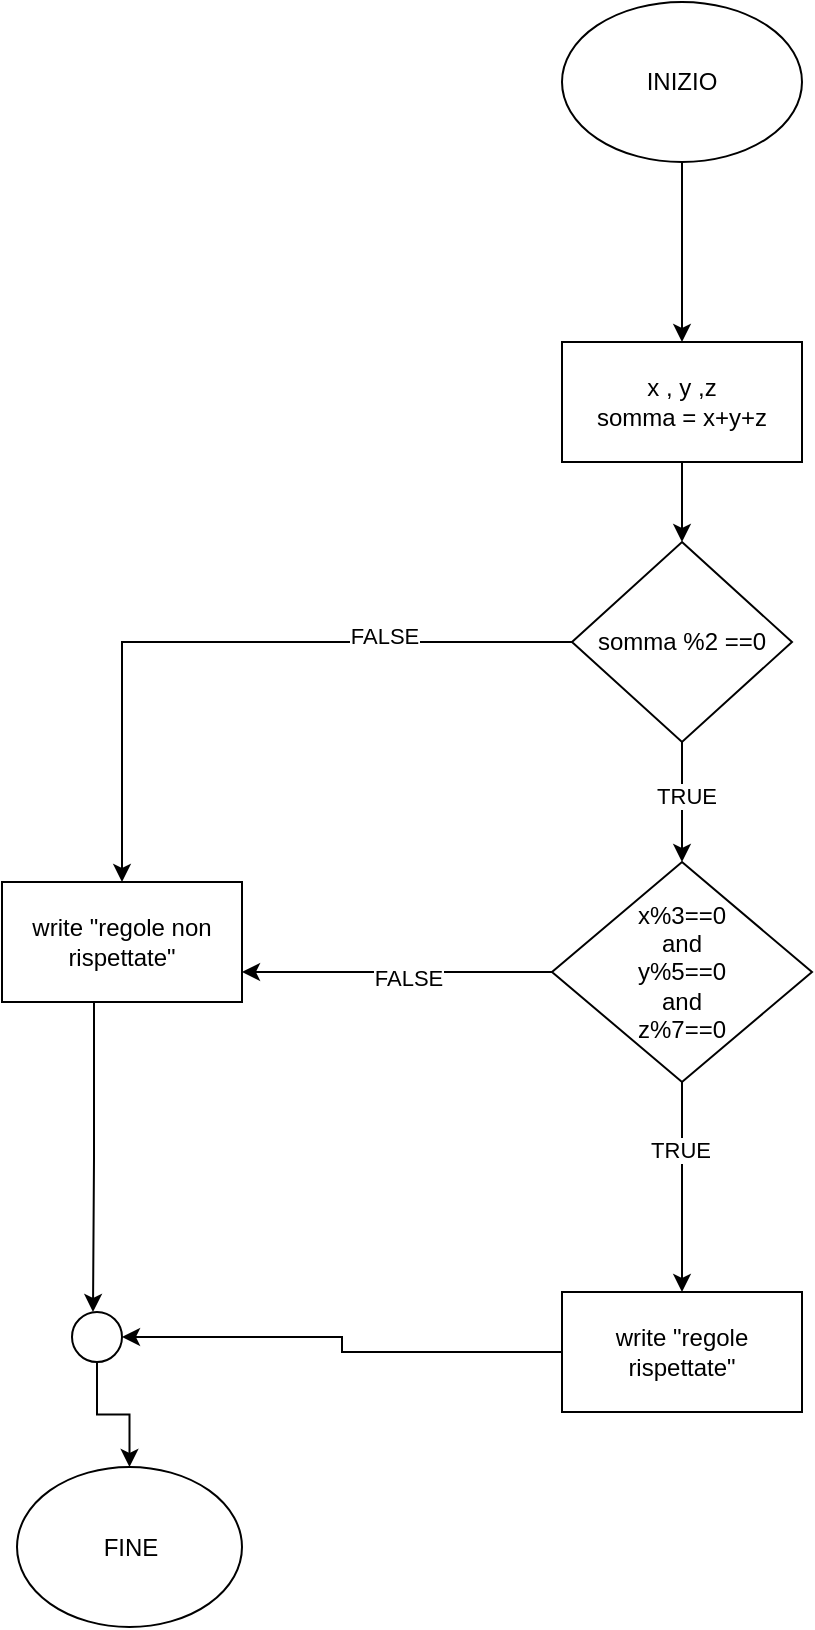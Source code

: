 <mxfile version="26.0.10">
  <diagram name="Page-1" id="2YBvvXClWsGukQMizWep">
    <mxGraphModel dx="1604" dy="795" grid="1" gridSize="10" guides="1" tooltips="1" connect="1" arrows="1" fold="1" page="1" pageScale="1" pageWidth="850" pageHeight="1100" math="0" shadow="0">
      <root>
        <mxCell id="0" />
        <mxCell id="1" parent="0" />
        <mxCell id="ibg8gqGGqogeolhN7QID-3" value="" style="edgeStyle=orthogonalEdgeStyle;rounded=0;orthogonalLoop=1;jettySize=auto;html=1;" edge="1" parent="1" source="ibg8gqGGqogeolhN7QID-1" target="ibg8gqGGqogeolhN7QID-2">
          <mxGeometry relative="1" as="geometry" />
        </mxCell>
        <mxCell id="ibg8gqGGqogeolhN7QID-1" value="INIZIO" style="ellipse;whiteSpace=wrap;html=1;" vertex="1" parent="1">
          <mxGeometry x="320" y="10" width="120" height="80" as="geometry" />
        </mxCell>
        <mxCell id="ibg8gqGGqogeolhN7QID-5" value="" style="edgeStyle=orthogonalEdgeStyle;rounded=0;orthogonalLoop=1;jettySize=auto;html=1;" edge="1" parent="1" source="ibg8gqGGqogeolhN7QID-2" target="ibg8gqGGqogeolhN7QID-4">
          <mxGeometry relative="1" as="geometry" />
        </mxCell>
        <mxCell id="ibg8gqGGqogeolhN7QID-2" value="&lt;div&gt;x , y ,z&lt;/div&gt;&lt;div&gt;somma = x+y+z&lt;br&gt;&lt;/div&gt;" style="whiteSpace=wrap;html=1;" vertex="1" parent="1">
          <mxGeometry x="320" y="180" width="120" height="60" as="geometry" />
        </mxCell>
        <mxCell id="ibg8gqGGqogeolhN7QID-7" value="" style="edgeStyle=orthogonalEdgeStyle;rounded=0;orthogonalLoop=1;jettySize=auto;html=1;" edge="1" parent="1" source="ibg8gqGGqogeolhN7QID-4" target="ibg8gqGGqogeolhN7QID-6">
          <mxGeometry relative="1" as="geometry" />
        </mxCell>
        <mxCell id="ibg8gqGGqogeolhN7QID-8" value="TRUE" style="edgeLabel;html=1;align=center;verticalAlign=middle;resizable=0;points=[];" vertex="1" connectable="0" parent="ibg8gqGGqogeolhN7QID-7">
          <mxGeometry x="-0.1" y="2" relative="1" as="geometry">
            <mxPoint as="offset" />
          </mxGeometry>
        </mxCell>
        <mxCell id="ibg8gqGGqogeolhN7QID-12" value="" style="edgeStyle=orthogonalEdgeStyle;rounded=0;orthogonalLoop=1;jettySize=auto;html=1;" edge="1" parent="1" source="ibg8gqGGqogeolhN7QID-4" target="ibg8gqGGqogeolhN7QID-11">
          <mxGeometry relative="1" as="geometry" />
        </mxCell>
        <mxCell id="ibg8gqGGqogeolhN7QID-14" value="FALSE" style="edgeLabel;html=1;align=center;verticalAlign=middle;resizable=0;points=[];" vertex="1" connectable="0" parent="ibg8gqGGqogeolhN7QID-12">
          <mxGeometry x="-0.455" y="-3" relative="1" as="geometry">
            <mxPoint as="offset" />
          </mxGeometry>
        </mxCell>
        <mxCell id="ibg8gqGGqogeolhN7QID-4" value="somma %2 ==0" style="rhombus;whiteSpace=wrap;html=1;" vertex="1" parent="1">
          <mxGeometry x="325" y="280" width="110" height="100" as="geometry" />
        </mxCell>
        <mxCell id="ibg8gqGGqogeolhN7QID-10" value="" style="edgeStyle=orthogonalEdgeStyle;rounded=0;orthogonalLoop=1;jettySize=auto;html=1;" edge="1" parent="1" source="ibg8gqGGqogeolhN7QID-6" target="ibg8gqGGqogeolhN7QID-9">
          <mxGeometry relative="1" as="geometry" />
        </mxCell>
        <mxCell id="ibg8gqGGqogeolhN7QID-16" value="TRUE" style="edgeLabel;html=1;align=center;verticalAlign=middle;resizable=0;points=[];" vertex="1" connectable="0" parent="ibg8gqGGqogeolhN7QID-10">
          <mxGeometry x="-0.352" y="-1" relative="1" as="geometry">
            <mxPoint as="offset" />
          </mxGeometry>
        </mxCell>
        <mxCell id="ibg8gqGGqogeolhN7QID-13" style="edgeStyle=orthogonalEdgeStyle;rounded=0;orthogonalLoop=1;jettySize=auto;html=1;exitX=0;exitY=0.5;exitDx=0;exitDy=0;entryX=1;entryY=0.75;entryDx=0;entryDy=0;" edge="1" parent="1" source="ibg8gqGGqogeolhN7QID-6" target="ibg8gqGGqogeolhN7QID-11">
          <mxGeometry relative="1" as="geometry" />
        </mxCell>
        <mxCell id="ibg8gqGGqogeolhN7QID-15" value="FALSE" style="edgeLabel;html=1;align=center;verticalAlign=middle;resizable=0;points=[];" vertex="1" connectable="0" parent="ibg8gqGGqogeolhN7QID-13">
          <mxGeometry x="-0.071" y="3" relative="1" as="geometry">
            <mxPoint as="offset" />
          </mxGeometry>
        </mxCell>
        <mxCell id="ibg8gqGGqogeolhN7QID-6" value="&lt;div&gt;x%3==0&lt;/div&gt;&lt;div&gt;and&lt;/div&gt;&lt;div&gt;y%5==0&lt;/div&gt;&lt;div&gt;and&lt;/div&gt;&lt;div&gt;z%7==0&lt;br&gt;&lt;/div&gt;" style="rhombus;whiteSpace=wrap;html=1;" vertex="1" parent="1">
          <mxGeometry x="315" y="440" width="130" height="110" as="geometry" />
        </mxCell>
        <mxCell id="ibg8gqGGqogeolhN7QID-20" style="edgeStyle=orthogonalEdgeStyle;rounded=0;orthogonalLoop=1;jettySize=auto;html=1;exitX=0;exitY=0.5;exitDx=0;exitDy=0;entryX=1;entryY=0.5;entryDx=0;entryDy=0;" edge="1" parent="1" source="ibg8gqGGqogeolhN7QID-9" target="ibg8gqGGqogeolhN7QID-17">
          <mxGeometry relative="1" as="geometry" />
        </mxCell>
        <mxCell id="ibg8gqGGqogeolhN7QID-9" value="write &quot;regole rispettate&quot;" style="whiteSpace=wrap;html=1;" vertex="1" parent="1">
          <mxGeometry x="320" y="655" width="120" height="60" as="geometry" />
        </mxCell>
        <mxCell id="ibg8gqGGqogeolhN7QID-18" value="" style="edgeStyle=orthogonalEdgeStyle;rounded=0;orthogonalLoop=1;jettySize=auto;html=1;" edge="1" parent="1">
          <mxGeometry relative="1" as="geometry">
            <mxPoint x="88" y="510" as="sourcePoint" />
            <mxPoint x="85.5" y="665" as="targetPoint" />
            <Array as="points">
              <mxPoint x="86" y="510" />
              <mxPoint x="86" y="588" />
            </Array>
          </mxGeometry>
        </mxCell>
        <mxCell id="ibg8gqGGqogeolhN7QID-11" value="write &quot;regole non rispettate&quot;" style="whiteSpace=wrap;html=1;" vertex="1" parent="1">
          <mxGeometry x="40" y="450" width="120" height="60" as="geometry" />
        </mxCell>
        <mxCell id="ibg8gqGGqogeolhN7QID-22" value="" style="edgeStyle=orthogonalEdgeStyle;rounded=0;orthogonalLoop=1;jettySize=auto;html=1;" edge="1" parent="1" source="ibg8gqGGqogeolhN7QID-17" target="ibg8gqGGqogeolhN7QID-21">
          <mxGeometry relative="1" as="geometry" />
        </mxCell>
        <mxCell id="ibg8gqGGqogeolhN7QID-17" value="" style="ellipse;whiteSpace=wrap;html=1;" vertex="1" parent="1">
          <mxGeometry x="75" y="665" width="25" height="25" as="geometry" />
        </mxCell>
        <mxCell id="ibg8gqGGqogeolhN7QID-21" value="FINE" style="ellipse;whiteSpace=wrap;html=1;" vertex="1" parent="1">
          <mxGeometry x="47.5" y="742.5" width="112.5" height="80" as="geometry" />
        </mxCell>
      </root>
    </mxGraphModel>
  </diagram>
</mxfile>
